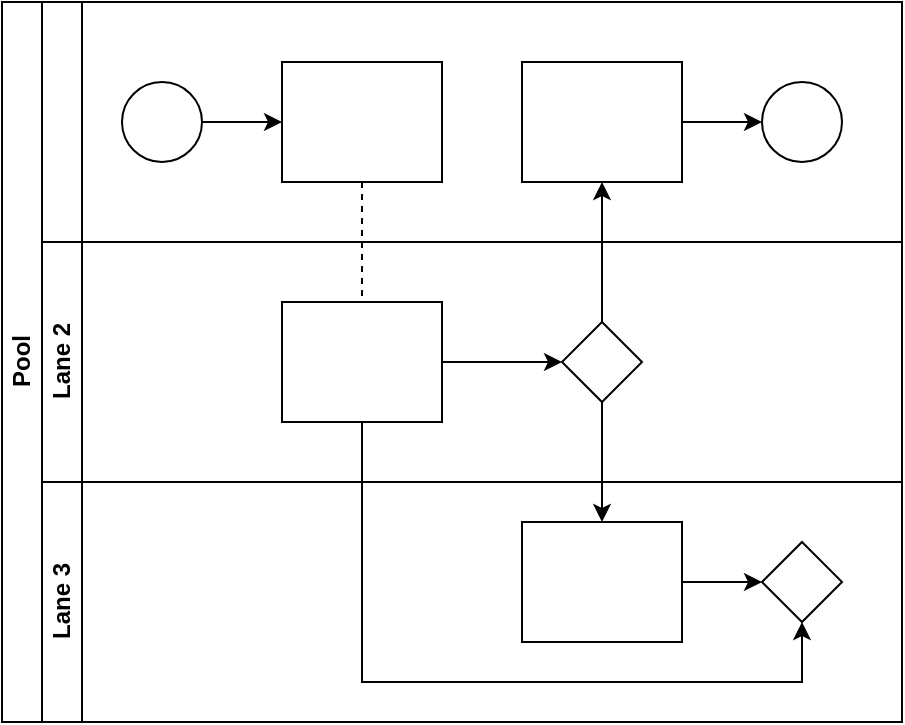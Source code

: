 <mxfile version="17.1.2" type="github" pages="2"><diagram id="prtHgNgQTEPvFCAcTncT" name="Page-1"><mxGraphModel dx="1038" dy="571" grid="1" gridSize="10" guides="1" tooltips="1" connect="1" arrows="1" fold="1" page="1" pageScale="1" pageWidth="827" pageHeight="1169" math="0" shadow="0"><root><mxCell id="0"/><mxCell id="1" parent="0"/><mxCell id="dNxyNK7c78bLwvsdeMH5-19" value="Pool" style="swimlane;html=1;childLayout=stackLayout;resizeParent=1;resizeParentMax=0;horizontal=0;startSize=20;horizontalStack=0;" parent="1" vertex="1"><mxGeometry x="120" y="120" width="450" height="360" as="geometry"><mxRectangle x="120" y="120" width="30" height="50" as="alternateBounds"/></mxGeometry></mxCell><mxCell id="dNxyNK7c78bLwvsdeMH5-27" value="" style="edgeStyle=orthogonalEdgeStyle;rounded=0;orthogonalLoop=1;jettySize=auto;html=1;dashed=1;endArrow=none;endFill=0;" parent="dNxyNK7c78bLwvsdeMH5-19" source="dNxyNK7c78bLwvsdeMH5-24" target="dNxyNK7c78bLwvsdeMH5-26" edge="1"><mxGeometry relative="1" as="geometry"/></mxCell><mxCell id="dNxyNK7c78bLwvsdeMH5-31" style="edgeStyle=orthogonalEdgeStyle;rounded=0;orthogonalLoop=1;jettySize=auto;html=1;endArrow=classic;endFill=1;" parent="dNxyNK7c78bLwvsdeMH5-19" source="dNxyNK7c78bLwvsdeMH5-28" target="dNxyNK7c78bLwvsdeMH5-30" edge="1"><mxGeometry relative="1" as="geometry"/></mxCell><mxCell id="dNxyNK7c78bLwvsdeMH5-35" style="edgeStyle=orthogonalEdgeStyle;rounded=0;orthogonalLoop=1;jettySize=auto;html=1;endArrow=classic;endFill=1;" parent="dNxyNK7c78bLwvsdeMH5-19" source="dNxyNK7c78bLwvsdeMH5-28" target="dNxyNK7c78bLwvsdeMH5-34" edge="1"><mxGeometry relative="1" as="geometry"/></mxCell><mxCell id="dNxyNK7c78bLwvsdeMH5-38" style="edgeStyle=orthogonalEdgeStyle;rounded=0;orthogonalLoop=1;jettySize=auto;html=1;endArrow=classic;endFill=1;" parent="dNxyNK7c78bLwvsdeMH5-19" source="dNxyNK7c78bLwvsdeMH5-26" target="dNxyNK7c78bLwvsdeMH5-36" edge="1"><mxGeometry relative="1" as="geometry"><Array as="points"><mxPoint x="180" y="340"/><mxPoint x="400" y="340"/></Array></mxGeometry></mxCell><mxCell id="dNxyNK7c78bLwvsdeMH5-20" value="" style="swimlane;html=1;startSize=20;horizontal=0;" parent="dNxyNK7c78bLwvsdeMH5-19" vertex="1"><mxGeometry x="20" width="430" height="120" as="geometry"><mxRectangle x="20" width="430" height="40" as="alternateBounds"/></mxGeometry></mxCell><mxCell id="dNxyNK7c78bLwvsdeMH5-25" value="" style="edgeStyle=orthogonalEdgeStyle;rounded=0;orthogonalLoop=1;jettySize=auto;html=1;" parent="dNxyNK7c78bLwvsdeMH5-20" source="dNxyNK7c78bLwvsdeMH5-23" target="dNxyNK7c78bLwvsdeMH5-24" edge="1"><mxGeometry relative="1" as="geometry"/></mxCell><mxCell id="dNxyNK7c78bLwvsdeMH5-23" value="" style="ellipse;whiteSpace=wrap;html=1;" parent="dNxyNK7c78bLwvsdeMH5-20" vertex="1"><mxGeometry x="40" y="40" width="40" height="40" as="geometry"/></mxCell><mxCell id="dNxyNK7c78bLwvsdeMH5-24" value="" style="rounded=0;whiteSpace=wrap;html=1;fontFamily=Helvetica;fontSize=12;fontColor=#000000;align=center;" parent="dNxyNK7c78bLwvsdeMH5-20" vertex="1"><mxGeometry x="120" y="30" width="80" height="60" as="geometry"/></mxCell><mxCell id="dNxyNK7c78bLwvsdeMH5-33" value="" style="edgeStyle=orthogonalEdgeStyle;rounded=0;orthogonalLoop=1;jettySize=auto;html=1;endArrow=classic;endFill=1;" parent="dNxyNK7c78bLwvsdeMH5-20" source="dNxyNK7c78bLwvsdeMH5-30" target="dNxyNK7c78bLwvsdeMH5-32" edge="1"><mxGeometry relative="1" as="geometry"/></mxCell><mxCell id="dNxyNK7c78bLwvsdeMH5-30" value="" style="rounded=0;whiteSpace=wrap;html=1;fontFamily=Helvetica;fontSize=12;fontColor=#000000;align=center;" parent="dNxyNK7c78bLwvsdeMH5-20" vertex="1"><mxGeometry x="240" y="30" width="80" height="60" as="geometry"/></mxCell><mxCell id="dNxyNK7c78bLwvsdeMH5-32" value="" style="ellipse;whiteSpace=wrap;html=1;" parent="dNxyNK7c78bLwvsdeMH5-20" vertex="1"><mxGeometry x="360" y="40" width="40" height="40" as="geometry"/></mxCell><mxCell id="dNxyNK7c78bLwvsdeMH5-21" value="Lane 2" style="swimlane;html=1;startSize=20;horizontal=0;" parent="dNxyNK7c78bLwvsdeMH5-19" vertex="1"><mxGeometry x="20" y="120" width="430" height="120" as="geometry"/></mxCell><mxCell id="dNxyNK7c78bLwvsdeMH5-29" value="" style="edgeStyle=orthogonalEdgeStyle;rounded=0;orthogonalLoop=1;jettySize=auto;html=1;endArrow=classic;endFill=1;" parent="dNxyNK7c78bLwvsdeMH5-21" source="dNxyNK7c78bLwvsdeMH5-26" target="dNxyNK7c78bLwvsdeMH5-28" edge="1"><mxGeometry relative="1" as="geometry"/></mxCell><mxCell id="dNxyNK7c78bLwvsdeMH5-26" value="" style="rounded=0;whiteSpace=wrap;html=1;fontFamily=Helvetica;fontSize=12;fontColor=#000000;align=center;" parent="dNxyNK7c78bLwvsdeMH5-21" vertex="1"><mxGeometry x="120" y="30" width="80" height="60" as="geometry"/></mxCell><mxCell id="dNxyNK7c78bLwvsdeMH5-28" value="" style="rhombus;whiteSpace=wrap;html=1;fontFamily=Helvetica;fontSize=12;fontColor=#000000;align=center;" parent="dNxyNK7c78bLwvsdeMH5-21" vertex="1"><mxGeometry x="260" y="40" width="40" height="40" as="geometry"/></mxCell><mxCell id="dNxyNK7c78bLwvsdeMH5-22" value="Lane 3" style="swimlane;html=1;startSize=20;horizontal=0;" parent="dNxyNK7c78bLwvsdeMH5-19" vertex="1"><mxGeometry x="20" y="240" width="430" height="120" as="geometry"/></mxCell><mxCell id="dNxyNK7c78bLwvsdeMH5-37" value="" style="edgeStyle=orthogonalEdgeStyle;rounded=0;orthogonalLoop=1;jettySize=auto;html=1;endArrow=classic;endFill=1;" parent="dNxyNK7c78bLwvsdeMH5-22" source="dNxyNK7c78bLwvsdeMH5-34" target="dNxyNK7c78bLwvsdeMH5-36" edge="1"><mxGeometry relative="1" as="geometry"/></mxCell><mxCell id="dNxyNK7c78bLwvsdeMH5-34" value="" style="rounded=0;whiteSpace=wrap;html=1;fontFamily=Helvetica;fontSize=12;fontColor=#000000;align=center;" parent="dNxyNK7c78bLwvsdeMH5-22" vertex="1"><mxGeometry x="240" y="20" width="80" height="60" as="geometry"/></mxCell><mxCell id="dNxyNK7c78bLwvsdeMH5-36" value="" style="rhombus;whiteSpace=wrap;html=1;fontFamily=Helvetica;fontSize=12;fontColor=#000000;align=center;" parent="dNxyNK7c78bLwvsdeMH5-22" vertex="1"><mxGeometry x="360" y="30" width="40" height="40" as="geometry"/></mxCell></root></mxGraphModel></diagram><diagram id="8nAm4JAwYO1-m3qGbhz5" name="Page-2"><mxGraphModel dx="1021" dy="571" grid="1" gridSize="10" guides="1" tooltips="1" connect="1" arrows="1" fold="1" page="1" pageScale="1" pageWidth="827" pageHeight="1169" math="0" shadow="0"><root><mxCell id="EePveLcMBuZfn2wI0SeB-0"/><mxCell id="EePveLcMBuZfn2wI0SeB-1" parent="EePveLcMBuZfn2wI0SeB-0"/><mxCell id="EePveLcMBuZfn2wI0SeB-6" value="中医一附院his对接数据流转" style="swimlane;childLayout=stackLayout;resizeParent=1;resizeParentMax=0;startSize=20;" vertex="1" parent="EePveLcMBuZfn2wI0SeB-1"><mxGeometry x="150" y="50" width="590" height="460" as="geometry"/></mxCell><mxCell id="EePveLcMBuZfn2wI0SeB-7" value="东华HIS" style="swimlane;startSize=20;" vertex="1" parent="EePveLcMBuZfn2wI0SeB-6"><mxGeometry y="20" width="120" height="440" as="geometry"/></mxCell><mxCell id="EePveLcMBuZfn2wI0SeB-14" value="" style="strokeWidth=2;html=1;shape=mxgraph.flowchart.start_2;whiteSpace=wrap;" vertex="1" parent="EePveLcMBuZfn2wI0SeB-7"><mxGeometry x="35" y="40" width="50" height="50" as="geometry"/></mxCell><mxCell id="EePveLcMBuZfn2wI0SeB-16" value="业务操作，如入科、调床、处理医嘱" style="whiteSpace=wrap;html=1;strokeWidth=2;" vertex="1" parent="EePveLcMBuZfn2wI0SeB-7"><mxGeometry x="18.75" y="120" width="82.5" height="50" as="geometry"/></mxCell><mxCell id="EePveLcMBuZfn2wI0SeB-17" value="" style="edgeStyle=orthogonalEdgeStyle;rounded=0;orthogonalLoop=1;jettySize=auto;html=1;" edge="1" parent="EePveLcMBuZfn2wI0SeB-7" source="EePveLcMBuZfn2wI0SeB-14" target="EePveLcMBuZfn2wI0SeB-16"><mxGeometry relative="1" as="geometry"/></mxCell><mxCell id="EePveLcMBuZfn2wI0SeB-8" value="东华集成平台" style="swimlane;startSize=20;" vertex="1" parent="EePveLcMBuZfn2wI0SeB-6"><mxGeometry x="120" y="20" width="130" height="440" as="geometry"/></mxCell><mxCell id="EePveLcMBuZfn2wI0SeB-20" value="消息平台" style="shape=tapeData;whiteSpace=wrap;html=1;perimeter=ellipsePerimeter;" vertex="1" parent="EePveLcMBuZfn2wI0SeB-8"><mxGeometry x="25" y="105" width="80" height="80" as="geometry"/></mxCell><mxCell id="EePveLcMBuZfn2wI0SeB-9" value="接口平台" style="swimlane;startSize=20;" vertex="1" parent="EePveLcMBuZfn2wI0SeB-6"><mxGeometry x="250" y="20" width="120" height="440" as="geometry"/></mxCell><mxCell id="EePveLcMBuZfn2wI0SeB-23" value="webservice服务" style="whiteSpace=wrap;html=1;" vertex="1" parent="EePveLcMBuZfn2wI0SeB-9"><mxGeometry x="12" y="170" width="96" height="40" as="geometry"/></mxCell><mxCell id="EePveLcMBuZfn2wI0SeB-26" value="" style="edgeStyle=orthogonalEdgeStyle;rounded=0;orthogonalLoop=1;jettySize=auto;html=1;" edge="1" parent="EePveLcMBuZfn2wI0SeB-9" source="EePveLcMBuZfn2wI0SeB-23"><mxGeometry relative="1" as="geometry"><mxPoint x="60" y="250" as="targetPoint"/></mxGeometry></mxCell><mxCell id="EePveLcMBuZfn2wI0SeB-33" value="数据入库" style="shape=datastore;whiteSpace=wrap;html=1;" vertex="1" parent="EePveLcMBuZfn2wI0SeB-9"><mxGeometry x="30" y="250" width="60" height="60" as="geometry"/></mxCell><mxCell id="EePveLcMBuZfn2wI0SeB-36" style="edgeStyle=orthogonalEdgeStyle;rounded=0;orthogonalLoop=1;jettySize=auto;html=1;entryX=0.5;entryY=1;entryDx=0;entryDy=0;" edge="1" parent="EePveLcMBuZfn2wI0SeB-9" source="EePveLcMBuZfn2wI0SeB-34" target="EePveLcMBuZfn2wI0SeB-33"><mxGeometry relative="1" as="geometry"/></mxCell><mxCell id="EePveLcMBuZfn2wI0SeB-34" value="对外接口" style="whiteSpace=wrap;html=1;" vertex="1" parent="EePveLcMBuZfn2wI0SeB-9"><mxGeometry x="20" y="340" width="80" height="30" as="geometry"/></mxCell><mxCell id="EePveLcMBuZfn2wI0SeB-42" value="对外接口" style="whiteSpace=wrap;html=1;" vertex="1" parent="EePveLcMBuZfn2wI0SeB-9"><mxGeometry x="20" y="390" width="80" height="30" as="geometry"/></mxCell><mxCell id="EePveLcMBuZfn2wI0SeB-12" value="护理系统" style="swimlane;startSize=20;" vertex="1" parent="EePveLcMBuZfn2wI0SeB-6"><mxGeometry x="370" y="20" width="220" height="440" as="geometry"/></mxCell><mxCell id="EePveLcMBuZfn2wI0SeB-39" style="edgeStyle=orthogonalEdgeStyle;rounded=0;orthogonalLoop=1;jettySize=auto;html=1;" edge="1" parent="EePveLcMBuZfn2wI0SeB-12" source="EePveLcMBuZfn2wI0SeB-28" target="EePveLcMBuZfn2wI0SeB-38"><mxGeometry relative="1" as="geometry"/></mxCell><mxCell id="EePveLcMBuZfn2wI0SeB-28" value="Start" style="strokeWidth=2;html=1;shape=mxgraph.flowchart.start_2;whiteSpace=wrap;" vertex="1" parent="EePveLcMBuZfn2wI0SeB-12"><mxGeometry x="32.5" y="55" width="55" height="50" as="geometry"/></mxCell><mxCell id="EePveLcMBuZfn2wI0SeB-29" value="获取HIS数据" style="whiteSpace=wrap;html=1;strokeWidth=2;" vertex="1" parent="EePveLcMBuZfn2wI0SeB-12"><mxGeometry x="15" y="190" width="90" height="30" as="geometry"/></mxCell><mxCell id="EePveLcMBuZfn2wI0SeB-30" value="" style="edgeStyle=orthogonalEdgeStyle;rounded=0;orthogonalLoop=1;jettySize=auto;html=1;" edge="1" parent="EePveLcMBuZfn2wI0SeB-12" source="EePveLcMBuZfn2wI0SeB-28" target="EePveLcMBuZfn2wI0SeB-29"><mxGeometry relative="1" as="geometry"/></mxCell><mxCell id="EePveLcMBuZfn2wI0SeB-38" value="回传HIS，如执行医嘱" style="whiteSpace=wrap;html=1;strokeWidth=2;" vertex="1" parent="EePveLcMBuZfn2wI0SeB-12"><mxGeometry x="120" y="190" width="90" height="30" as="geometry"/></mxCell><mxCell id="EePveLcMBuZfn2wI0SeB-19" value="" style="edgeStyle=orthogonalEdgeStyle;rounded=0;orthogonalLoop=1;jettySize=auto;html=1;entryX=0;entryY=0.5;entryDx=0;entryDy=0;" edge="1" parent="EePveLcMBuZfn2wI0SeB-6" source="EePveLcMBuZfn2wI0SeB-16" target="EePveLcMBuZfn2wI0SeB-20"><mxGeometry relative="1" as="geometry"><mxPoint x="135" y="165" as="targetPoint"/></mxGeometry></mxCell><mxCell id="EePveLcMBuZfn2wI0SeB-24" value="" style="edgeStyle=orthogonalEdgeStyle;rounded=0;orthogonalLoop=1;jettySize=auto;html=1;" edge="1" parent="EePveLcMBuZfn2wI0SeB-6" source="EePveLcMBuZfn2wI0SeB-20" target="EePveLcMBuZfn2wI0SeB-23"><mxGeometry relative="1" as="geometry"/></mxCell><mxCell id="EePveLcMBuZfn2wI0SeB-37" style="edgeStyle=orthogonalEdgeStyle;rounded=0;orthogonalLoop=1;jettySize=auto;html=1;entryX=1;entryY=0.5;entryDx=0;entryDy=0;" edge="1" parent="EePveLcMBuZfn2wI0SeB-6" source="EePveLcMBuZfn2wI0SeB-29" target="EePveLcMBuZfn2wI0SeB-34"><mxGeometry relative="1" as="geometry"><Array as="points"><mxPoint x="430" y="375"/></Array></mxGeometry></mxCell><mxCell id="EePveLcMBuZfn2wI0SeB-44" style="edgeStyle=orthogonalEdgeStyle;rounded=0;orthogonalLoop=1;jettySize=auto;html=1;entryX=1;entryY=0.5;entryDx=0;entryDy=0;" edge="1" parent="EePveLcMBuZfn2wI0SeB-6" source="EePveLcMBuZfn2wI0SeB-38" target="EePveLcMBuZfn2wI0SeB-42"><mxGeometry relative="1" as="geometry"><Array as="points"><mxPoint x="530" y="425"/></Array></mxGeometry></mxCell><mxCell id="EePveLcMBuZfn2wI0SeB-45" style="edgeStyle=orthogonalEdgeStyle;rounded=0;orthogonalLoop=1;jettySize=auto;html=1;entryX=0.5;entryY=1;entryDx=0;entryDy=0;" edge="1" parent="EePveLcMBuZfn2wI0SeB-6" source="EePveLcMBuZfn2wI0SeB-42" target="EePveLcMBuZfn2wI0SeB-20"><mxGeometry relative="1" as="geometry"/></mxCell></root></mxGraphModel></diagram></mxfile>